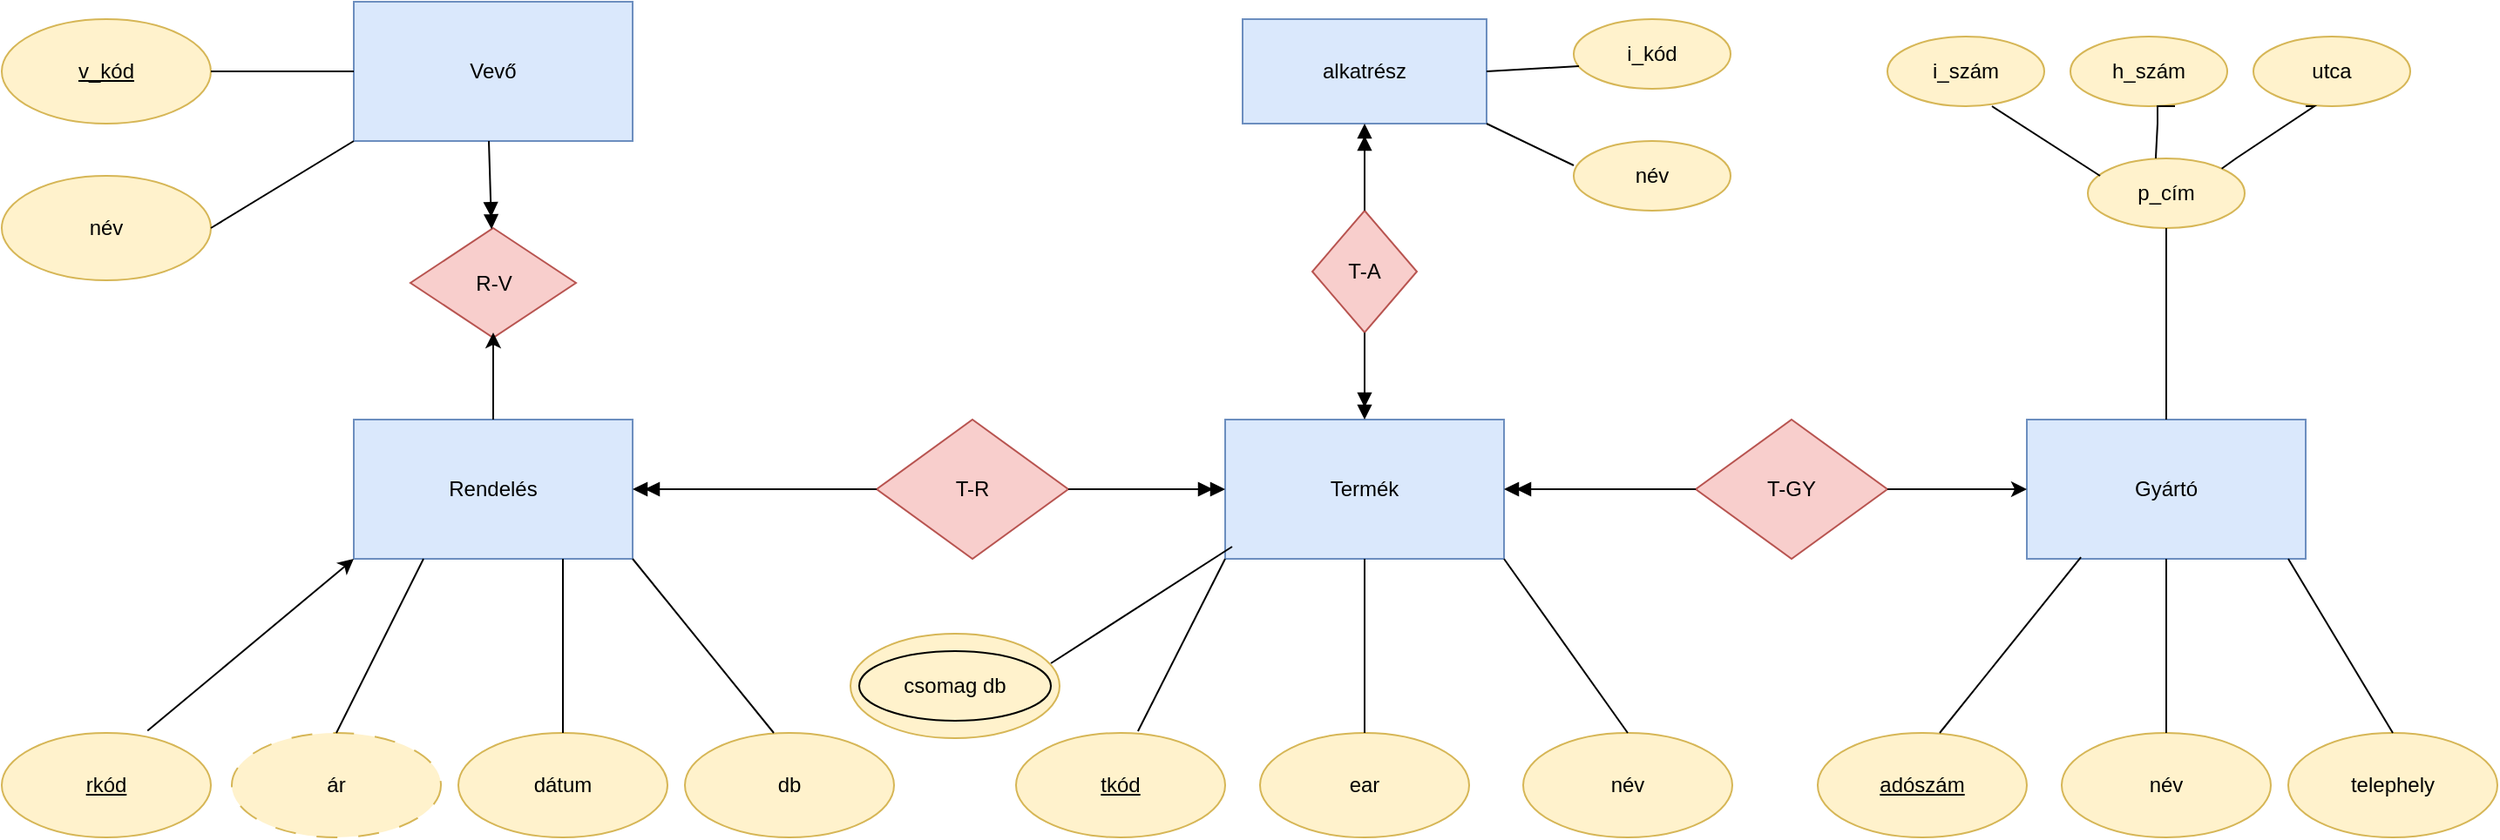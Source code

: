 <mxfile version="24.7.17">
  <diagram name="Page-1" id="yDNp3_H05tU09x6k8G_g">
    <mxGraphModel dx="2269" dy="920" grid="1" gridSize="10" guides="1" tooltips="1" connect="1" arrows="1" fold="1" page="1" pageScale="1" pageWidth="291" pageHeight="413" math="0" shadow="0">
      <root>
        <mxCell id="0" />
        <mxCell id="1" parent="0" />
        <mxCell id="nldGlC8cXpmi4bbyJ1qI-2" value="Termék" style="rounded=0;whiteSpace=wrap;html=1;fillColor=#dae8fc;strokeColor=#6c8ebf;" parent="1" vertex="1">
          <mxGeometry x="120" y="240" width="160" height="80" as="geometry" />
        </mxCell>
        <mxCell id="nldGlC8cXpmi4bbyJ1qI-3" value="Gyártó" style="rounded=0;whiteSpace=wrap;html=1;fillColor=#dae8fc;strokeColor=#6c8ebf;" parent="1" vertex="1">
          <mxGeometry x="580" y="240" width="160" height="80" as="geometry" />
        </mxCell>
        <mxCell id="nldGlC8cXpmi4bbyJ1qI-4" value="&lt;div&gt;T-GY&lt;/div&gt;" style="rhombus;whiteSpace=wrap;html=1;fillColor=#f8cecc;strokeColor=#b85450;" parent="1" vertex="1">
          <mxGeometry x="390" y="240" width="110" height="80" as="geometry" />
        </mxCell>
        <mxCell id="nldGlC8cXpmi4bbyJ1qI-6" value="" style="endArrow=classic;html=1;rounded=0;exitX=1;exitY=0.5;exitDx=0;exitDy=0;entryX=0;entryY=0.5;entryDx=0;entryDy=0;" parent="1" source="nldGlC8cXpmi4bbyJ1qI-4" target="nldGlC8cXpmi4bbyJ1qI-3" edge="1">
          <mxGeometry width="50" height="50" relative="1" as="geometry">
            <mxPoint x="470" y="290" as="sourcePoint" />
            <mxPoint x="520" y="240" as="targetPoint" />
          </mxGeometry>
        </mxCell>
        <mxCell id="nldGlC8cXpmi4bbyJ1qI-14" value="&lt;u&gt;tkód&lt;/u&gt;" style="ellipse;whiteSpace=wrap;html=1;fillColor=#fff2cc;strokeColor=#d6b656;" parent="1" vertex="1">
          <mxGeometry y="420" width="120" height="60" as="geometry" />
        </mxCell>
        <mxCell id="nldGlC8cXpmi4bbyJ1qI-16" value="ear" style="ellipse;whiteSpace=wrap;html=1;fillColor=#fff2cc;strokeColor=#d6b656;" parent="1" vertex="1">
          <mxGeometry x="140" y="420" width="120" height="60" as="geometry" />
        </mxCell>
        <mxCell id="nldGlC8cXpmi4bbyJ1qI-17" value="név" style="ellipse;whiteSpace=wrap;html=1;fillColor=#fff2cc;strokeColor=#d6b656;" parent="1" vertex="1">
          <mxGeometry x="291" y="420" width="120" height="60" as="geometry" />
        </mxCell>
        <mxCell id="nldGlC8cXpmi4bbyJ1qI-21" value="" style="endArrow=none;html=1;rounded=0;entryX=0.5;entryY=1;entryDx=0;entryDy=0;exitX=0.5;exitY=0;exitDx=0;exitDy=0;" parent="1" source="nldGlC8cXpmi4bbyJ1qI-16" target="nldGlC8cXpmi4bbyJ1qI-2" edge="1">
          <mxGeometry width="50" height="50" relative="1" as="geometry">
            <mxPoint x="210" y="360" as="sourcePoint" />
            <mxPoint x="290" y="310" as="targetPoint" />
          </mxGeometry>
        </mxCell>
        <mxCell id="nldGlC8cXpmi4bbyJ1qI-22" value="" style="endArrow=none;html=1;rounded=0;entryX=0;entryY=1;entryDx=0;entryDy=0;exitX=0.583;exitY=-0.017;exitDx=0;exitDy=0;exitPerimeter=0;" parent="1" source="nldGlC8cXpmi4bbyJ1qI-14" target="nldGlC8cXpmi4bbyJ1qI-2" edge="1">
          <mxGeometry width="50" height="50" relative="1" as="geometry">
            <mxPoint x="82.96" y="360" as="sourcePoint" />
            <mxPoint x="140.0" y="271.04" as="targetPoint" />
          </mxGeometry>
        </mxCell>
        <mxCell id="nldGlC8cXpmi4bbyJ1qI-23" value="" style="endArrow=none;html=1;rounded=0;exitX=0.5;exitY=0;exitDx=0;exitDy=0;entryX=1;entryY=1;entryDx=0;entryDy=0;" parent="1" source="nldGlC8cXpmi4bbyJ1qI-17" target="nldGlC8cXpmi4bbyJ1qI-2" edge="1">
          <mxGeometry width="50" height="50" relative="1" as="geometry">
            <mxPoint x="375" y="360" as="sourcePoint" />
            <mxPoint x="320" y="280" as="targetPoint" />
          </mxGeometry>
        </mxCell>
        <mxCell id="nldGlC8cXpmi4bbyJ1qI-24" value="név" style="ellipse;whiteSpace=wrap;html=1;fillColor=#fff2cc;strokeColor=#d6b656;" parent="1" vertex="1">
          <mxGeometry x="600" y="420" width="120" height="60" as="geometry" />
        </mxCell>
        <mxCell id="nldGlC8cXpmi4bbyJ1qI-25" value="&lt;u&gt;adószám&lt;/u&gt;" style="ellipse;whiteSpace=wrap;html=1;fillColor=#fff2cc;strokeColor=#d6b656;" parent="1" vertex="1">
          <mxGeometry x="460" y="420" width="120" height="60" as="geometry" />
        </mxCell>
        <mxCell id="nldGlC8cXpmi4bbyJ1qI-26" value="&lt;div&gt;telephely&lt;/div&gt;" style="ellipse;whiteSpace=wrap;html=1;fillColor=#fff2cc;strokeColor=#d6b656;" parent="1" vertex="1">
          <mxGeometry x="730" y="420" width="120" height="60" as="geometry" />
        </mxCell>
        <mxCell id="nldGlC8cXpmi4bbyJ1qI-28" value="" style="endArrow=doubleBlock;html=1;rounded=0;exitX=0;exitY=0.5;exitDx=0;exitDy=0;entryX=1;entryY=0.5;entryDx=0;entryDy=0;horizontal=1;endFill=1;" parent="1" source="nldGlC8cXpmi4bbyJ1qI-4" target="nldGlC8cXpmi4bbyJ1qI-2" edge="1">
          <mxGeometry width="50" height="50" relative="1" as="geometry">
            <mxPoint x="310" y="260" as="sourcePoint" />
            <mxPoint x="360" y="210" as="targetPoint" />
            <Array as="points" />
          </mxGeometry>
        </mxCell>
        <mxCell id="nldGlC8cXpmi4bbyJ1qI-31" value="" style="endArrow=none;html=1;rounded=0;exitX=0.5;exitY=0;exitDx=0;exitDy=0;" parent="1" source="nldGlC8cXpmi4bbyJ1qI-26" edge="1">
          <mxGeometry width="50" height="50" relative="1" as="geometry">
            <mxPoint x="770" y="360" as="sourcePoint" />
            <mxPoint x="730" y="320" as="targetPoint" />
          </mxGeometry>
        </mxCell>
        <mxCell id="UPvdw3e7h64lrov7qc0o-1" value="utca" style="ellipse;whiteSpace=wrap;html=1;fillColor=#fff2cc;strokeColor=#d6b656;" parent="1" vertex="1">
          <mxGeometry x="710" y="20" width="90" height="40" as="geometry" />
        </mxCell>
        <mxCell id="UPvdw3e7h64lrov7qc0o-2" value="p_cím" style="ellipse;whiteSpace=wrap;html=1;fillColor=#fff2cc;strokeColor=#d6b656;" parent="1" vertex="1">
          <mxGeometry x="615" y="90" width="90" height="40" as="geometry" />
        </mxCell>
        <mxCell id="UPvdw3e7h64lrov7qc0o-3" value="h_szám" style="ellipse;whiteSpace=wrap;html=1;fillColor=#fff2cc;strokeColor=#d6b656;" parent="1" vertex="1">
          <mxGeometry x="605" y="20" width="90" height="40" as="geometry" />
        </mxCell>
        <mxCell id="UPvdw3e7h64lrov7qc0o-4" value="i_szám" style="ellipse;whiteSpace=wrap;html=1;fillColor=#fff2cc;strokeColor=#d6b656;" parent="1" vertex="1">
          <mxGeometry x="500" y="20" width="90" height="40" as="geometry" />
        </mxCell>
        <mxCell id="UPvdw3e7h64lrov7qc0o-6" value="" style="endArrow=none;html=1;rounded=0;exitX=0.5;exitY=0;exitDx=0;exitDy=0;" parent="1" source="nldGlC8cXpmi4bbyJ1qI-3" edge="1">
          <mxGeometry width="50" height="50" relative="1" as="geometry">
            <mxPoint x="630" y="190" as="sourcePoint" />
            <mxPoint x="660" y="130" as="targetPoint" />
            <Array as="points">
              <mxPoint x="660" y="160" />
            </Array>
          </mxGeometry>
        </mxCell>
        <mxCell id="UPvdw3e7h64lrov7qc0o-7" value="" style="endArrow=none;html=1;rounded=0;exitX=1;exitY=0;exitDx=0;exitDy=0;" parent="1" source="UPvdw3e7h64lrov7qc0o-2" edge="1">
          <mxGeometry width="50" height="50" relative="1" as="geometry">
            <mxPoint x="690" y="100" as="sourcePoint" />
            <mxPoint x="740" y="60" as="targetPoint" />
            <Array as="points">
              <mxPoint x="700" y="90" />
              <mxPoint x="745" y="60" />
            </Array>
          </mxGeometry>
        </mxCell>
        <mxCell id="UPvdw3e7h64lrov7qc0o-8" value="" style="endArrow=none;html=1;rounded=0;exitX=0.433;exitY=0;exitDx=0;exitDy=0;exitPerimeter=0;" parent="1" source="UPvdw3e7h64lrov7qc0o-2" edge="1">
          <mxGeometry width="50" height="50" relative="1" as="geometry">
            <mxPoint x="615" y="110" as="sourcePoint" />
            <mxPoint x="665" y="60" as="targetPoint" />
            <Array as="points">
              <mxPoint x="655" y="70" />
              <mxPoint x="655" y="60" />
            </Array>
          </mxGeometry>
        </mxCell>
        <mxCell id="UPvdw3e7h64lrov7qc0o-9" value="" style="endArrow=none;html=1;rounded=0;exitX=0.078;exitY=0.25;exitDx=0;exitDy=0;exitPerimeter=0;" parent="1" source="UPvdw3e7h64lrov7qc0o-2" edge="1">
          <mxGeometry width="50" height="50" relative="1" as="geometry">
            <mxPoint x="510" y="110" as="sourcePoint" />
            <mxPoint x="560" y="60" as="targetPoint" />
          </mxGeometry>
        </mxCell>
        <mxCell id="UPvdw3e7h64lrov7qc0o-15" value="&lt;div&gt;alkatrész&lt;/div&gt;" style="rounded=0;whiteSpace=wrap;html=1;fillColor=#dae8fc;strokeColor=#6c8ebf;" parent="1" vertex="1">
          <mxGeometry x="130" y="10" width="140" height="60" as="geometry" />
        </mxCell>
        <mxCell id="UPvdw3e7h64lrov7qc0o-16" value="&lt;div&gt;T-A&lt;/div&gt;" style="rhombus;whiteSpace=wrap;html=1;fillColor=#f8cecc;strokeColor=#b85450;" parent="1" vertex="1">
          <mxGeometry x="170" y="120" width="60" height="70" as="geometry" />
        </mxCell>
        <mxCell id="UPvdw3e7h64lrov7qc0o-19" value="" style="endArrow=none;html=1;rounded=0;entryX=0.5;entryY=1;entryDx=0;entryDy=0;exitX=0.5;exitY=0;exitDx=0;exitDy=0;" parent="1" target="nldGlC8cXpmi4bbyJ1qI-3" edge="1" source="nldGlC8cXpmi4bbyJ1qI-24">
          <mxGeometry width="50" height="50" relative="1" as="geometry">
            <mxPoint x="616" y="428.96" as="sourcePoint" />
            <mxPoint x="710" y="330.0" as="targetPoint" />
          </mxGeometry>
        </mxCell>
        <mxCell id="UPvdw3e7h64lrov7qc0o-21" value="" style="endArrow=doubleBlock;html=1;rounded=0;entryX=0.5;entryY=1;entryDx=0;entryDy=0;endFill=1;exitX=0.5;exitY=0;exitDx=0;exitDy=0;" parent="1" source="UPvdw3e7h64lrov7qc0o-16" target="UPvdw3e7h64lrov7qc0o-15" edge="1">
          <mxGeometry width="50" height="50" relative="1" as="geometry">
            <mxPoint x="200" y="120" as="sourcePoint" />
            <mxPoint x="250" y="70" as="targetPoint" />
          </mxGeometry>
        </mxCell>
        <mxCell id="UPvdw3e7h64lrov7qc0o-23" value="név" style="ellipse;whiteSpace=wrap;html=1;fillColor=#fff2cc;strokeColor=#d6b656;" parent="1" vertex="1">
          <mxGeometry x="320" y="80" width="90" height="40" as="geometry" />
        </mxCell>
        <mxCell id="UPvdw3e7h64lrov7qc0o-24" value="i_kód" style="ellipse;whiteSpace=wrap;html=1;fillColor=#fff2cc;strokeColor=#d6b656;" parent="1" vertex="1">
          <mxGeometry x="320" y="10" width="90" height="40" as="geometry" />
        </mxCell>
        <mxCell id="UPvdw3e7h64lrov7qc0o-25" value="" style="endArrow=none;html=1;rounded=0;entryX=0.033;entryY=0.675;entryDx=0;entryDy=0;entryPerimeter=0;exitX=1;exitY=0.5;exitDx=0;exitDy=0;" parent="1" source="UPvdw3e7h64lrov7qc0o-15" target="UPvdw3e7h64lrov7qc0o-24" edge="1">
          <mxGeometry width="50" height="50" relative="1" as="geometry">
            <mxPoint x="270" y="50" as="sourcePoint" />
            <mxPoint x="320" as="targetPoint" />
          </mxGeometry>
        </mxCell>
        <mxCell id="UPvdw3e7h64lrov7qc0o-26" value="" style="endArrow=none;html=1;rounded=0;entryX=0;entryY=0.35;entryDx=0;entryDy=0;entryPerimeter=0;exitX=1;exitY=1;exitDx=0;exitDy=0;exitPerimeter=0;" parent="1" source="UPvdw3e7h64lrov7qc0o-15" target="UPvdw3e7h64lrov7qc0o-23" edge="1">
          <mxGeometry width="50" height="50" relative="1" as="geometry">
            <mxPoint x="270" y="70" as="sourcePoint" />
            <mxPoint x="320" y="20" as="targetPoint" />
          </mxGeometry>
        </mxCell>
        <mxCell id="UPvdw3e7h64lrov7qc0o-29" value="" style="endArrow=doubleBlock;html=1;rounded=0;entryX=0.5;entryY=0;entryDx=0;entryDy=0;endFill=1;" parent="1" target="nldGlC8cXpmi4bbyJ1qI-2" edge="1">
          <mxGeometry width="50" height="50" relative="1" as="geometry">
            <mxPoint x="200" y="190" as="sourcePoint" />
            <mxPoint x="250" y="140" as="targetPoint" />
          </mxGeometry>
        </mxCell>
        <mxCell id="UPvdw3e7h64lrov7qc0o-31" value="csomag db" style="ellipse;whiteSpace=wrap;html=1;fillColor=#fff2cc;strokeColor=#d6b656;" parent="1" vertex="1">
          <mxGeometry x="-95" y="363" width="120" height="60" as="geometry" />
        </mxCell>
        <mxCell id="UPvdw3e7h64lrov7qc0o-32" value="csomag db" style="ellipse;whiteSpace=wrap;html=1;fillColor=#fff2cc;strokeColor=#000000;" parent="1" vertex="1">
          <mxGeometry x="-90" y="373" width="110" height="40" as="geometry" />
        </mxCell>
        <mxCell id="BkT9WXvA0BQwRsPOMuYa-4" value="T-R" style="rhombus;whiteSpace=wrap;html=1;fillColor=#f8cecc;strokeColor=#b85450;" vertex="1" parent="1">
          <mxGeometry x="-80" y="240" width="110" height="80" as="geometry" />
        </mxCell>
        <mxCell id="BkT9WXvA0BQwRsPOMuYa-6" value="Rendelés" style="rounded=0;whiteSpace=wrap;html=1;fillColor=#dae8fc;strokeColor=#6c8ebf;" vertex="1" parent="1">
          <mxGeometry x="-380" y="240" width="160" height="80" as="geometry" />
        </mxCell>
        <mxCell id="BkT9WXvA0BQwRsPOMuYa-7" value="&lt;u&gt;rkód&lt;/u&gt;" style="ellipse;whiteSpace=wrap;html=1;fillColor=#fff2cc;strokeColor=#d6b656;" vertex="1" parent="1">
          <mxGeometry x="-582" y="420" width="120" height="60" as="geometry" />
        </mxCell>
        <mxCell id="BkT9WXvA0BQwRsPOMuYa-9" value="" style="endArrow=classic;html=1;rounded=0;entryX=0;entryY=1;entryDx=0;entryDy=0;exitX=0.697;exitY=-0.02;exitDx=0;exitDy=0;exitPerimeter=0;" edge="1" parent="1" source="BkT9WXvA0BQwRsPOMuYa-7" target="BkT9WXvA0BQwRsPOMuYa-6">
          <mxGeometry width="50" height="50" relative="1" as="geometry">
            <mxPoint x="-341" y="420" as="sourcePoint" />
            <mxPoint x="-291" y="370" as="targetPoint" />
          </mxGeometry>
        </mxCell>
        <mxCell id="BkT9WXvA0BQwRsPOMuYa-10" value="dátum" style="ellipse;whiteSpace=wrap;html=1;fillColor=#fff2cc;strokeColor=#d6b656;" vertex="1" parent="1">
          <mxGeometry x="-320" y="420" width="120" height="60" as="geometry" />
        </mxCell>
        <mxCell id="BkT9WXvA0BQwRsPOMuYa-11" value="db" style="ellipse;whiteSpace=wrap;html=1;fillColor=#fff2cc;strokeColor=#d6b656;" vertex="1" parent="1">
          <mxGeometry x="-190" y="420" width="120" height="60" as="geometry" />
        </mxCell>
        <mxCell id="BkT9WXvA0BQwRsPOMuYa-12" value="" style="endArrow=none;html=1;rounded=0;entryX=0.194;entryY=0.988;entryDx=0;entryDy=0;entryPerimeter=0;" edge="1" parent="1" target="nldGlC8cXpmi4bbyJ1qI-3">
          <mxGeometry width="50" height="50" relative="1" as="geometry">
            <mxPoint x="530" y="420" as="sourcePoint" />
            <mxPoint x="580" y="370" as="targetPoint" />
          </mxGeometry>
        </mxCell>
        <mxCell id="BkT9WXvA0BQwRsPOMuYa-13" value="" style="endArrow=none;html=1;rounded=0;entryX=0.75;entryY=1;entryDx=0;entryDy=0;exitX=0.5;exitY=0;exitDx=0;exitDy=0;" edge="1" parent="1" source="BkT9WXvA0BQwRsPOMuYa-10" target="BkT9WXvA0BQwRsPOMuYa-6">
          <mxGeometry width="50" height="50" relative="1" as="geometry">
            <mxPoint x="-230" y="420" as="sourcePoint" />
            <mxPoint x="-180" y="370" as="targetPoint" />
          </mxGeometry>
        </mxCell>
        <mxCell id="BkT9WXvA0BQwRsPOMuYa-14" value="" style="endArrow=none;html=1;rounded=0;exitX=0.425;exitY=0;exitDx=0;exitDy=0;exitPerimeter=0;entryX=1;entryY=1;entryDx=0;entryDy=0;" edge="1" parent="1" source="BkT9WXvA0BQwRsPOMuYa-11" target="BkT9WXvA0BQwRsPOMuYa-6">
          <mxGeometry width="50" height="50" relative="1" as="geometry">
            <mxPoint x="-200" y="370" as="sourcePoint" />
            <mxPoint x="-150" y="320" as="targetPoint" />
          </mxGeometry>
        </mxCell>
        <mxCell id="BkT9WXvA0BQwRsPOMuYa-15" value="" style="endArrow=doubleBlock;html=1;rounded=0;endFill=1;entryX=0;entryY=0.5;entryDx=0;entryDy=0;" edge="1" parent="1" target="nldGlC8cXpmi4bbyJ1qI-2">
          <mxGeometry width="50" height="50" relative="1" as="geometry">
            <mxPoint x="30" y="280" as="sourcePoint" />
            <mxPoint x="70" y="230" as="targetPoint" />
          </mxGeometry>
        </mxCell>
        <mxCell id="BkT9WXvA0BQwRsPOMuYa-17" value="" style="endArrow=doubleBlock;html=1;rounded=0;entryX=1;entryY=0.5;entryDx=0;entryDy=0;exitX=0;exitY=0.5;exitDx=0;exitDy=0;endFill=1;" edge="1" parent="1" source="BkT9WXvA0BQwRsPOMuYa-4" target="BkT9WXvA0BQwRsPOMuYa-6">
          <mxGeometry width="50" height="50" relative="1" as="geometry">
            <mxPoint x="-90" y="290" as="sourcePoint" />
            <mxPoint x="-40" y="240" as="targetPoint" />
            <Array as="points" />
          </mxGeometry>
        </mxCell>
        <mxCell id="BkT9WXvA0BQwRsPOMuYa-18" value="" style="endArrow=none;html=1;rounded=0;" edge="1" parent="1">
          <mxGeometry width="50" height="50" relative="1" as="geometry">
            <mxPoint x="20" y="380" as="sourcePoint" />
            <mxPoint x="124" y="313" as="targetPoint" />
          </mxGeometry>
        </mxCell>
        <mxCell id="BkT9WXvA0BQwRsPOMuYa-20" value="ár" style="ellipse;whiteSpace=wrap;html=1;fillColor=#fff2cc;strokeColor=#d6b656;dashed=1;dashPattern=12 12;" vertex="1" parent="1">
          <mxGeometry x="-450" y="420" width="120" height="60" as="geometry" />
        </mxCell>
        <mxCell id="BkT9WXvA0BQwRsPOMuYa-21" value="" style="endArrow=none;html=1;rounded=0;entryX=0.25;entryY=1;entryDx=0;entryDy=0;" edge="1" parent="1" target="BkT9WXvA0BQwRsPOMuYa-6">
          <mxGeometry width="50" height="50" relative="1" as="geometry">
            <mxPoint x="-390" y="420" as="sourcePoint" />
            <mxPoint x="-340" y="370" as="targetPoint" />
          </mxGeometry>
        </mxCell>
        <mxCell id="BkT9WXvA0BQwRsPOMuYa-22" value="Vevő" style="rounded=0;whiteSpace=wrap;html=1;fillColor=#dae8fc;strokeColor=#6c8ebf;" vertex="1" parent="1">
          <mxGeometry x="-380" width="160" height="80" as="geometry" />
        </mxCell>
        <mxCell id="BkT9WXvA0BQwRsPOMuYa-23" value="R-V" style="rhombus;whiteSpace=wrap;html=1;fillColor=#f8cecc;strokeColor=#b85450;" vertex="1" parent="1">
          <mxGeometry x="-347.5" y="130" width="95" height="63" as="geometry" />
        </mxCell>
        <mxCell id="BkT9WXvA0BQwRsPOMuYa-28" value="" style="endArrow=classic;html=1;rounded=0;exitX=0.5;exitY=0;exitDx=0;exitDy=0;" edge="1" parent="1" source="BkT9WXvA0BQwRsPOMuYa-6">
          <mxGeometry width="50" height="50" relative="1" as="geometry">
            <mxPoint x="-310" y="240" as="sourcePoint" />
            <mxPoint x="-300" y="190" as="targetPoint" />
          </mxGeometry>
        </mxCell>
        <mxCell id="BkT9WXvA0BQwRsPOMuYa-29" value="" style="endArrow=doubleBlock;html=1;rounded=0;endFill=1;" edge="1" parent="1" target="BkT9WXvA0BQwRsPOMuYa-23">
          <mxGeometry width="50" height="50" relative="1" as="geometry">
            <mxPoint x="-302.5" y="80" as="sourcePoint" />
            <mxPoint x="-252.5" y="30" as="targetPoint" />
          </mxGeometry>
        </mxCell>
        <mxCell id="BkT9WXvA0BQwRsPOMuYa-30" value="&lt;div&gt;&lt;u&gt;v_kód&lt;/u&gt;&lt;/div&gt;" style="ellipse;whiteSpace=wrap;html=1;fillColor=#fff2cc;strokeColor=#d6b656;" vertex="1" parent="1">
          <mxGeometry x="-582" y="10" width="120" height="60" as="geometry" />
        </mxCell>
        <mxCell id="BkT9WXvA0BQwRsPOMuYa-31" value="" style="endArrow=none;html=1;rounded=0;exitX=1;exitY=0.5;exitDx=0;exitDy=0;" edge="1" parent="1" source="BkT9WXvA0BQwRsPOMuYa-30">
          <mxGeometry width="50" height="50" relative="1" as="geometry">
            <mxPoint x="-430" y="90" as="sourcePoint" />
            <mxPoint x="-380" y="40" as="targetPoint" />
          </mxGeometry>
        </mxCell>
        <mxCell id="BkT9WXvA0BQwRsPOMuYa-32" value="név" style="ellipse;whiteSpace=wrap;html=1;fillColor=#fff2cc;strokeColor=#d6b656;" vertex="1" parent="1">
          <mxGeometry x="-582" y="100" width="120" height="60" as="geometry" />
        </mxCell>
        <mxCell id="BkT9WXvA0BQwRsPOMuYa-33" value="" style="endArrow=none;html=1;rounded=0;entryX=0;entryY=1;entryDx=0;entryDy=0;" edge="1" parent="1" target="BkT9WXvA0BQwRsPOMuYa-22">
          <mxGeometry width="50" height="50" relative="1" as="geometry">
            <mxPoint x="-462" y="130" as="sourcePoint" />
            <mxPoint x="-412" y="80" as="targetPoint" />
          </mxGeometry>
        </mxCell>
      </root>
    </mxGraphModel>
  </diagram>
</mxfile>
